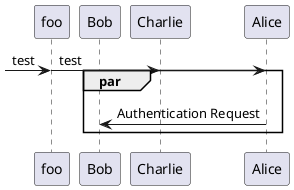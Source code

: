 @startuml
!pragma teoz true
 [-> foo : test
& Bob -> Charlie
& par
     Alice -> Bob: Authentication Request
'& Charlie-> Bob: Authentication Request
end
& foo -> Alice : test

@enduml
